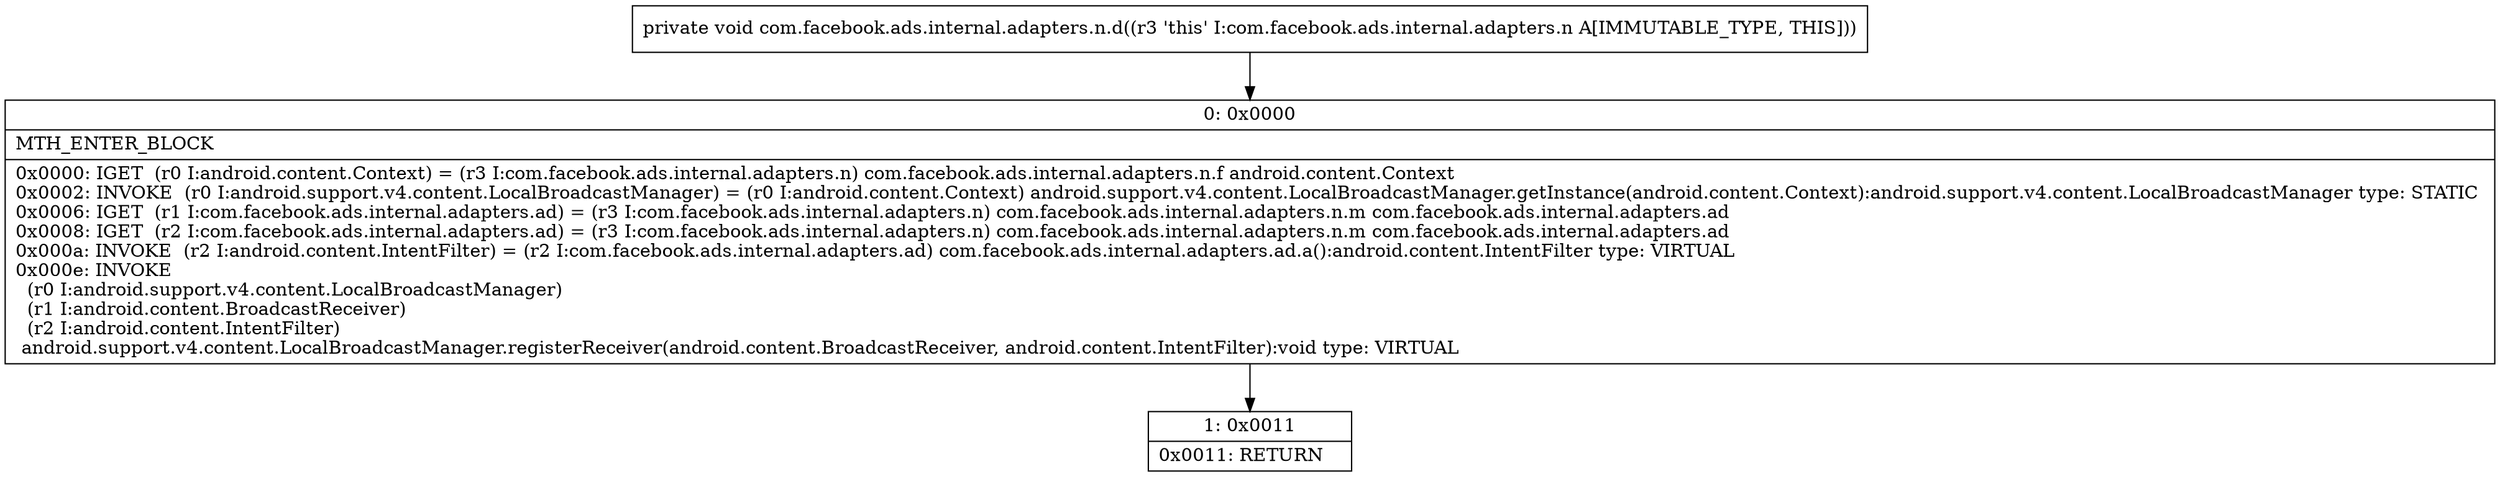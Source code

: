 digraph "CFG forcom.facebook.ads.internal.adapters.n.d()V" {
Node_0 [shape=record,label="{0\:\ 0x0000|MTH_ENTER_BLOCK\l|0x0000: IGET  (r0 I:android.content.Context) = (r3 I:com.facebook.ads.internal.adapters.n) com.facebook.ads.internal.adapters.n.f android.content.Context \l0x0002: INVOKE  (r0 I:android.support.v4.content.LocalBroadcastManager) = (r0 I:android.content.Context) android.support.v4.content.LocalBroadcastManager.getInstance(android.content.Context):android.support.v4.content.LocalBroadcastManager type: STATIC \l0x0006: IGET  (r1 I:com.facebook.ads.internal.adapters.ad) = (r3 I:com.facebook.ads.internal.adapters.n) com.facebook.ads.internal.adapters.n.m com.facebook.ads.internal.adapters.ad \l0x0008: IGET  (r2 I:com.facebook.ads.internal.adapters.ad) = (r3 I:com.facebook.ads.internal.adapters.n) com.facebook.ads.internal.adapters.n.m com.facebook.ads.internal.adapters.ad \l0x000a: INVOKE  (r2 I:android.content.IntentFilter) = (r2 I:com.facebook.ads.internal.adapters.ad) com.facebook.ads.internal.adapters.ad.a():android.content.IntentFilter type: VIRTUAL \l0x000e: INVOKE  \l  (r0 I:android.support.v4.content.LocalBroadcastManager)\l  (r1 I:android.content.BroadcastReceiver)\l  (r2 I:android.content.IntentFilter)\l android.support.v4.content.LocalBroadcastManager.registerReceiver(android.content.BroadcastReceiver, android.content.IntentFilter):void type: VIRTUAL \l}"];
Node_1 [shape=record,label="{1\:\ 0x0011|0x0011: RETURN   \l}"];
MethodNode[shape=record,label="{private void com.facebook.ads.internal.adapters.n.d((r3 'this' I:com.facebook.ads.internal.adapters.n A[IMMUTABLE_TYPE, THIS])) }"];
MethodNode -> Node_0;
Node_0 -> Node_1;
}

